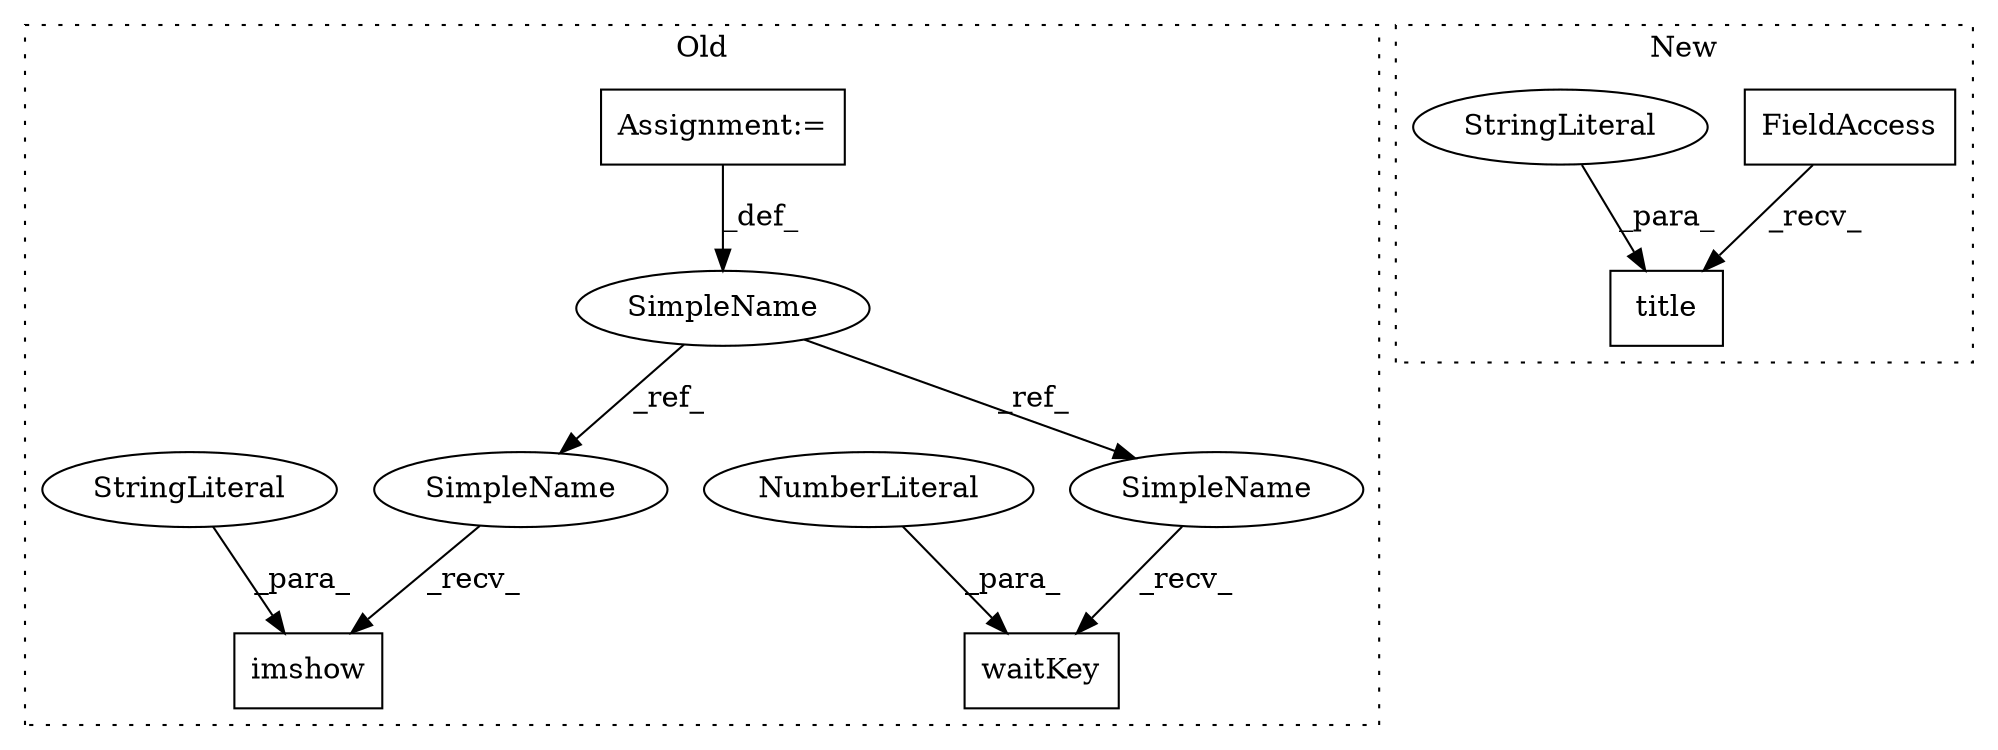 digraph G {
subgraph cluster0 {
1 [label="imshow" a="32" s="1816,1856" l="7,1" shape="box"];
4 [label="Assignment:=" a="7" s="1258" l="3" shape="box"];
5 [label="waitKey" a="32" s="1869,1878" l="8,1" shape="box"];
6 [label="NumberLiteral" a="34" s="1877" l="1" shape="ellipse"];
7 [label="SimpleName" a="42" s="1258" l="3" shape="ellipse"];
8 [label="StringLiteral" a="45" s="1823" l="24" shape="ellipse"];
10 [label="SimpleName" a="42" s="1865" l="3" shape="ellipse"];
11 [label="SimpleName" a="42" s="1812" l="3" shape="ellipse"];
label = "Old";
style="dotted";
}
subgraph cluster1 {
2 [label="title" a="32" s="2002,2032" l="6,1" shape="box"];
3 [label="FieldAccess" a="22" s="1984" l="10" shape="box"];
9 [label="StringLiteral" a="45" s="2008" l="24" shape="ellipse"];
label = "New";
style="dotted";
}
3 -> 2 [label="_recv_"];
4 -> 7 [label="_def_"];
6 -> 5 [label="_para_"];
7 -> 11 [label="_ref_"];
7 -> 10 [label="_ref_"];
8 -> 1 [label="_para_"];
9 -> 2 [label="_para_"];
10 -> 5 [label="_recv_"];
11 -> 1 [label="_recv_"];
}